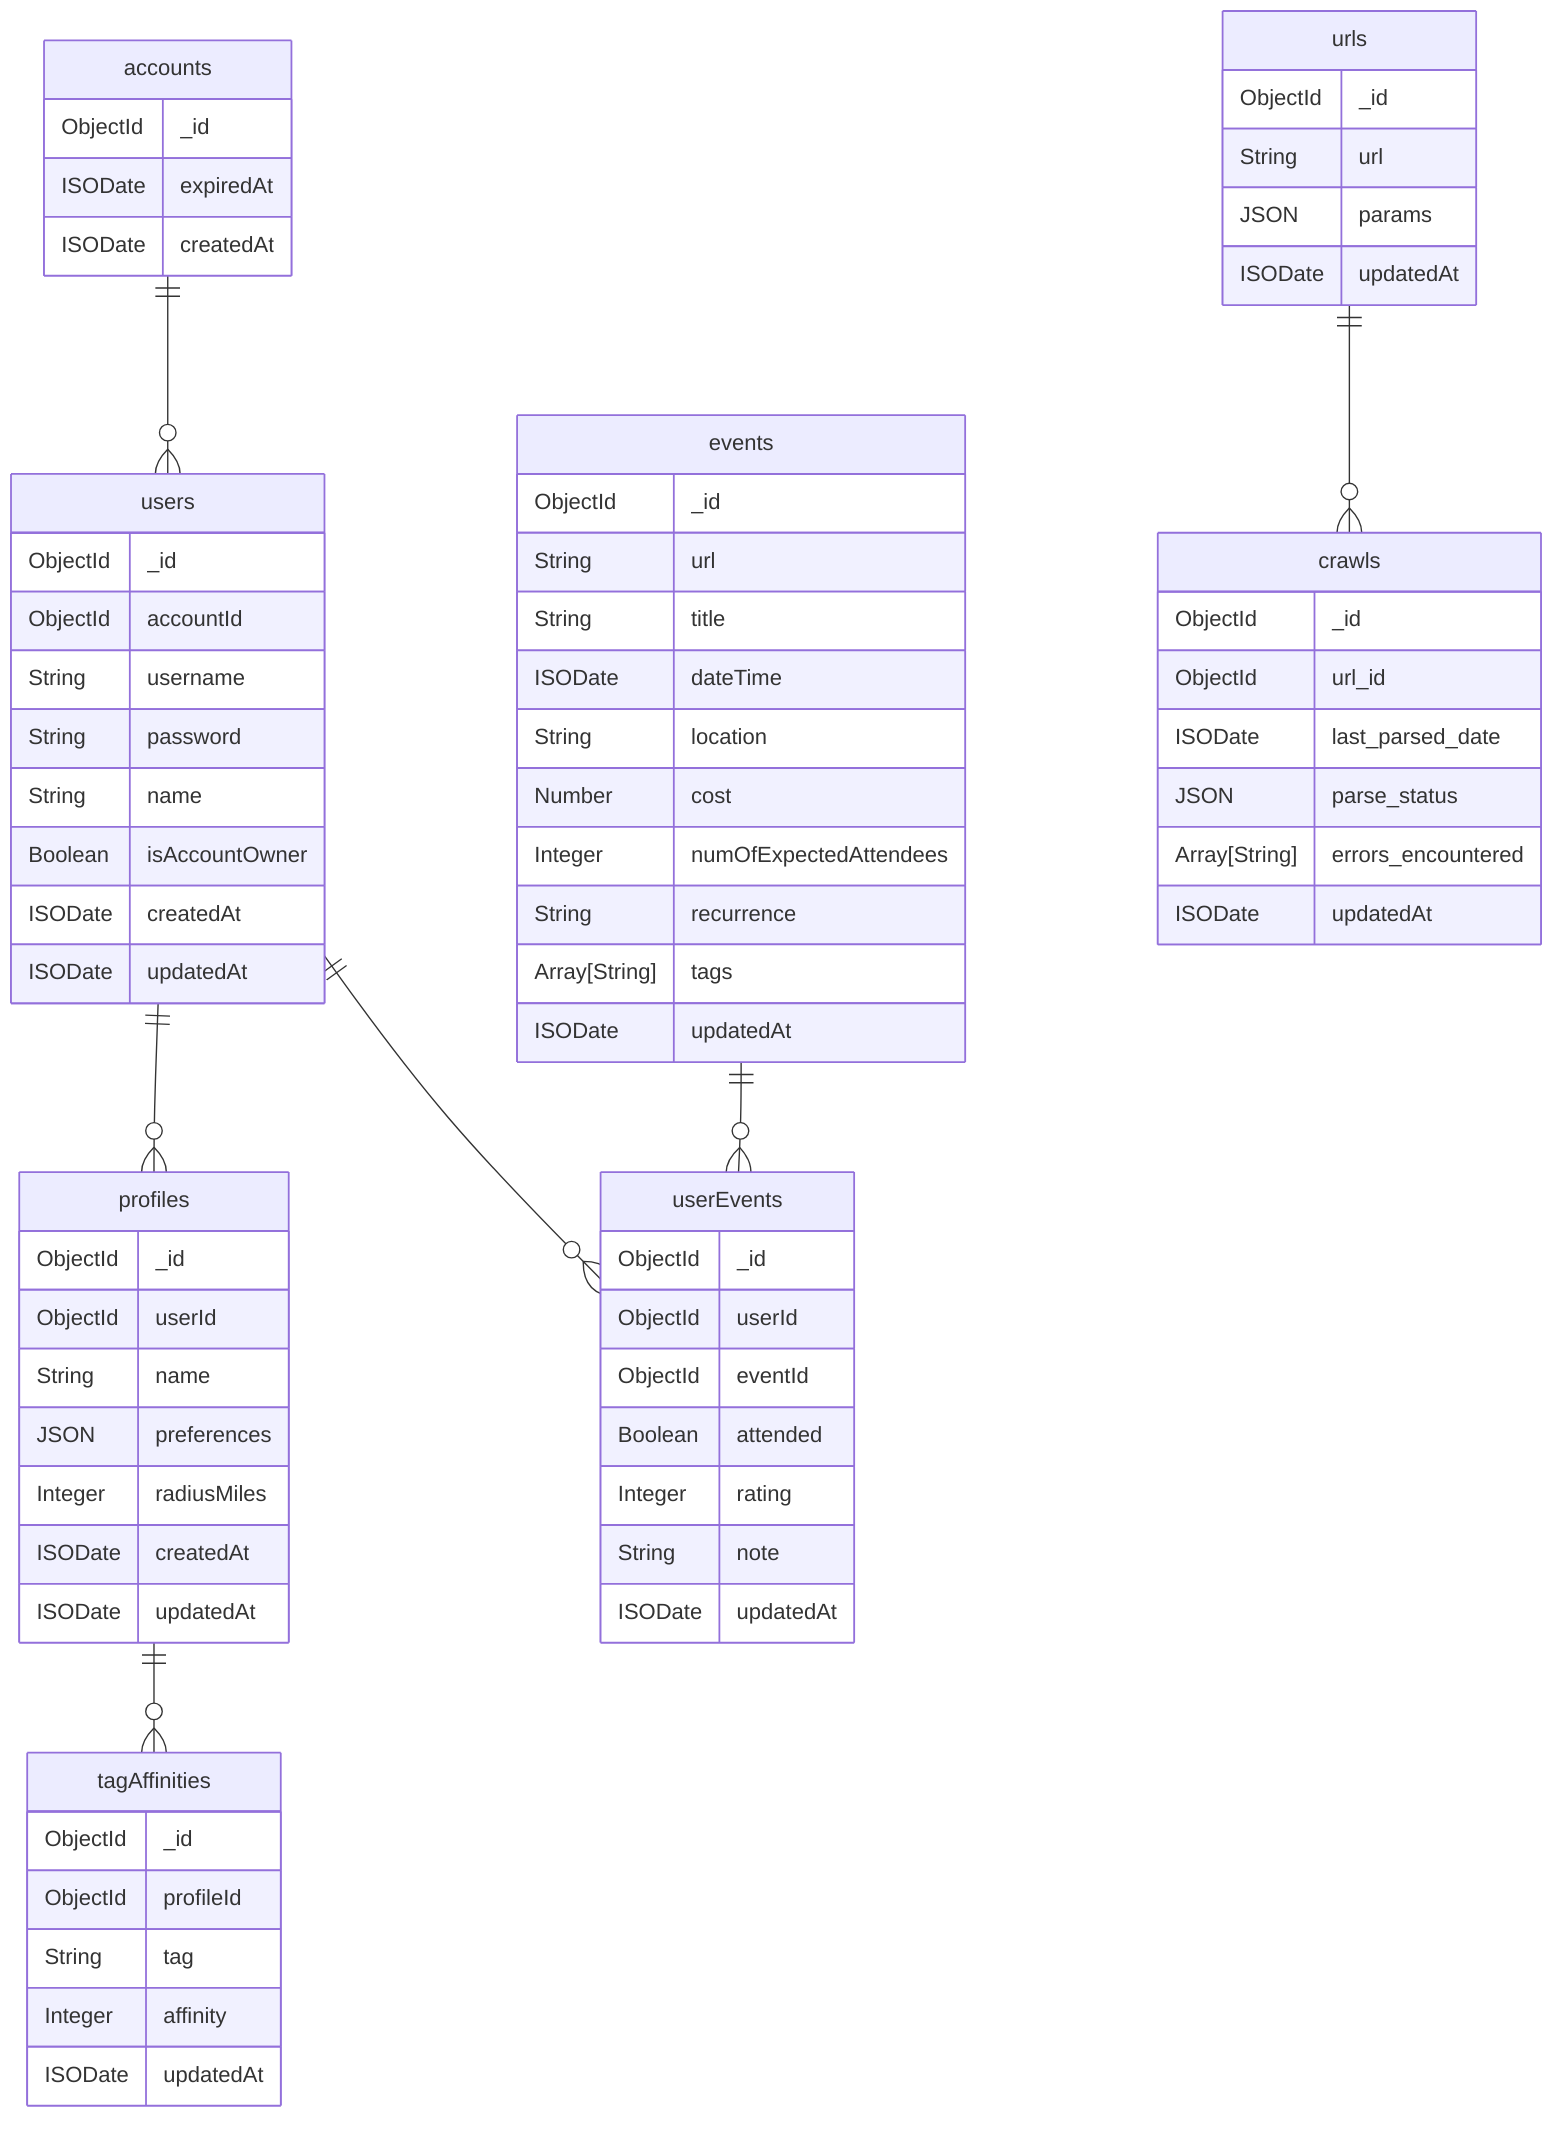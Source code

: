 erDiagram
    accounts {
        ObjectId _id
        ISODate expiredAt
        ISODate createdAt
    }
    %% @validation accounts
    %% _id: { type: ObjectId, required: true }
    %% expiredAt: { type: ISODate, required: false }
    %% createdAt: { type: ISODate, required: true }

    users {
        ObjectId _id
        ObjectId accountId
        String username
        String password
        String name
        Boolean isAccountOwner
        ISODate createdAt
        ISODate updatedAt
    }
    %% @validation users
    %% _id: { type: ObjectId, required: true }
    %% accountId: { type: ObjectId, required: true }
    %% username: { type: String, required: true, minLength: 3, maxLength: 50 }
    %% password: { type: String, required: true, minLength: 8 }
    %% name: { type: String, required: false, maxLength: 100 }
    %% isAccountOwner: { type: Boolean, required: true }
    %% createdAt: { type: ISODate, required: true }
    %% updatedAt: { type: ISODate, required: true }

    profiles {
        ObjectId _id
        ObjectId userId
        String name
        JSON preferences
        Integer radiusMiles
        ISODate createdAt
        ISODate updatedAt
    }
    %% @validation profiles
    %% _id: { type: ObjectId, required: true }
    %% userId: { type: ObjectId, required: true }
    %% name: { type: String, required: true, maxLength: 100 }
    %% preferences: { type: JSON, required: false }
    %% radiusMiles: { type: Integer, required: false, min: 0 }
    %% createdAt: { type: ISODate, required: true }
    %% updatedAt: { type: ISODate, required: true }

    tagAffinities {
        ObjectId _id
        ObjectId profileId
        String tag
        Integer affinity
        ISODate updatedAt
    }
    %% @validation tagAffinities
    %% _id: { type: ObjectId, required: true }
    %% profileId: { type: ObjectId, required: true }
    %% tag: { type: String, required: true, maxLength: 50 }
    %% affinity: { type: Integer, required: true, min: -100, max: 100 }
    %% updatedAt: { type: ISODate, required: true }

    events {
        ObjectId _id
        String url
        String title
        ISODate dateTime
        String location
        Number cost
        Integer numOfExpectedAttendees
        String recurrence
        Array[String] tags
        ISODate updatedAt
    }
    %% @validation events
    %% _id: { type: ObjectId, required: true }
    %% url: { type: String, required: true, pattern: ^https?://[^\s]+$ }
    %% title: { type: String, required: true, maxLength: 200 }
    %% dateTime: { type: ISODate, required: true }
    %% location: { type: String, required: false, maxLength: 200 }
    %% cost: { type: Number, required: false, min: 0 }
    %% numOfExpectedAttendees: { type: Integer, required: false, min: 0 }
    %% recurrence: { type: String, required: false, enum: [daily, weekly, monthly, yearly] }
    %% tags: { type: Array[String], required: false }
    %% updatedAt: { type: ISODate, required: true }

    userEvents {
        ObjectId _id
        ObjectId userId
        ObjectId eventId
        Boolean attended
        Integer rating
        String note
        ISODate updatedAt
    }
    %% @validation userEvents
    %% _id: { type: ObjectId, required: true }
    %% userId: { type: ObjectId, required: true }
    %% eventId: { type: ObjectId, required: true }
    %% attended: { type: Boolean, required: false }
    %% rating: { type: Integer, required: false, min: 1, max: 5 }
    %% note: { type: String, required: false, maxLength: 500 }
    %% updatedAt: { type: ISODate, required: true }

    urls {
        ObjectId _id
        String url
        JSON params
        ISODate updatedAt
    }
    %% @validation urls
    %% _id: { type: ObjectId, required: true }
    %% url: { type: String, required: true, pattern: ^https?://[^\s]+$ }
    %% params: { type: JSON, required: false }
    %% updatedAt: { type: ISODate, required: true }

    crawls {
        ObjectId _id
        ObjectId url_id
        ISODate last_parsed_date
        JSON parse_status
        Array[String] errors_encountered
        ISODate updatedAt
    }
    %% @validation crawls
    %% _id: { type: ObjectId, required: true }
    %% url_id: { type: ObjectId, required: true }
    %% last_parsed_date: { type: ISODate, required: false }
    %% parse_status: { type: JSON, required: false }
    %% errors_encountered: { type: Array[String], required: false }
    %% updatedAt: { type: ISODate, required: true }

    accounts ||--o{ users: ""
    users ||--o{ profiles: ""
    profiles ||--o{ tagAffinities: ""
    users ||--o{ userEvents: ""
    events ||--o{ userEvents: ""
    urls ||--o{ crawls: ""